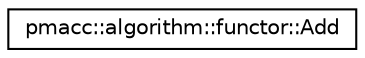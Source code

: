 digraph "Graphical Class Hierarchy"
{
 // LATEX_PDF_SIZE
  edge [fontname="Helvetica",fontsize="10",labelfontname="Helvetica",labelfontsize="10"];
  node [fontname="Helvetica",fontsize="10",shape=record];
  rankdir="LR";
  Node0 [label="pmacc::algorithm::functor::Add",height=0.2,width=0.4,color="black", fillcolor="white", style="filled",URL="$structpmacc_1_1algorithm_1_1functor_1_1_add.html",tooltip=" "];
}
